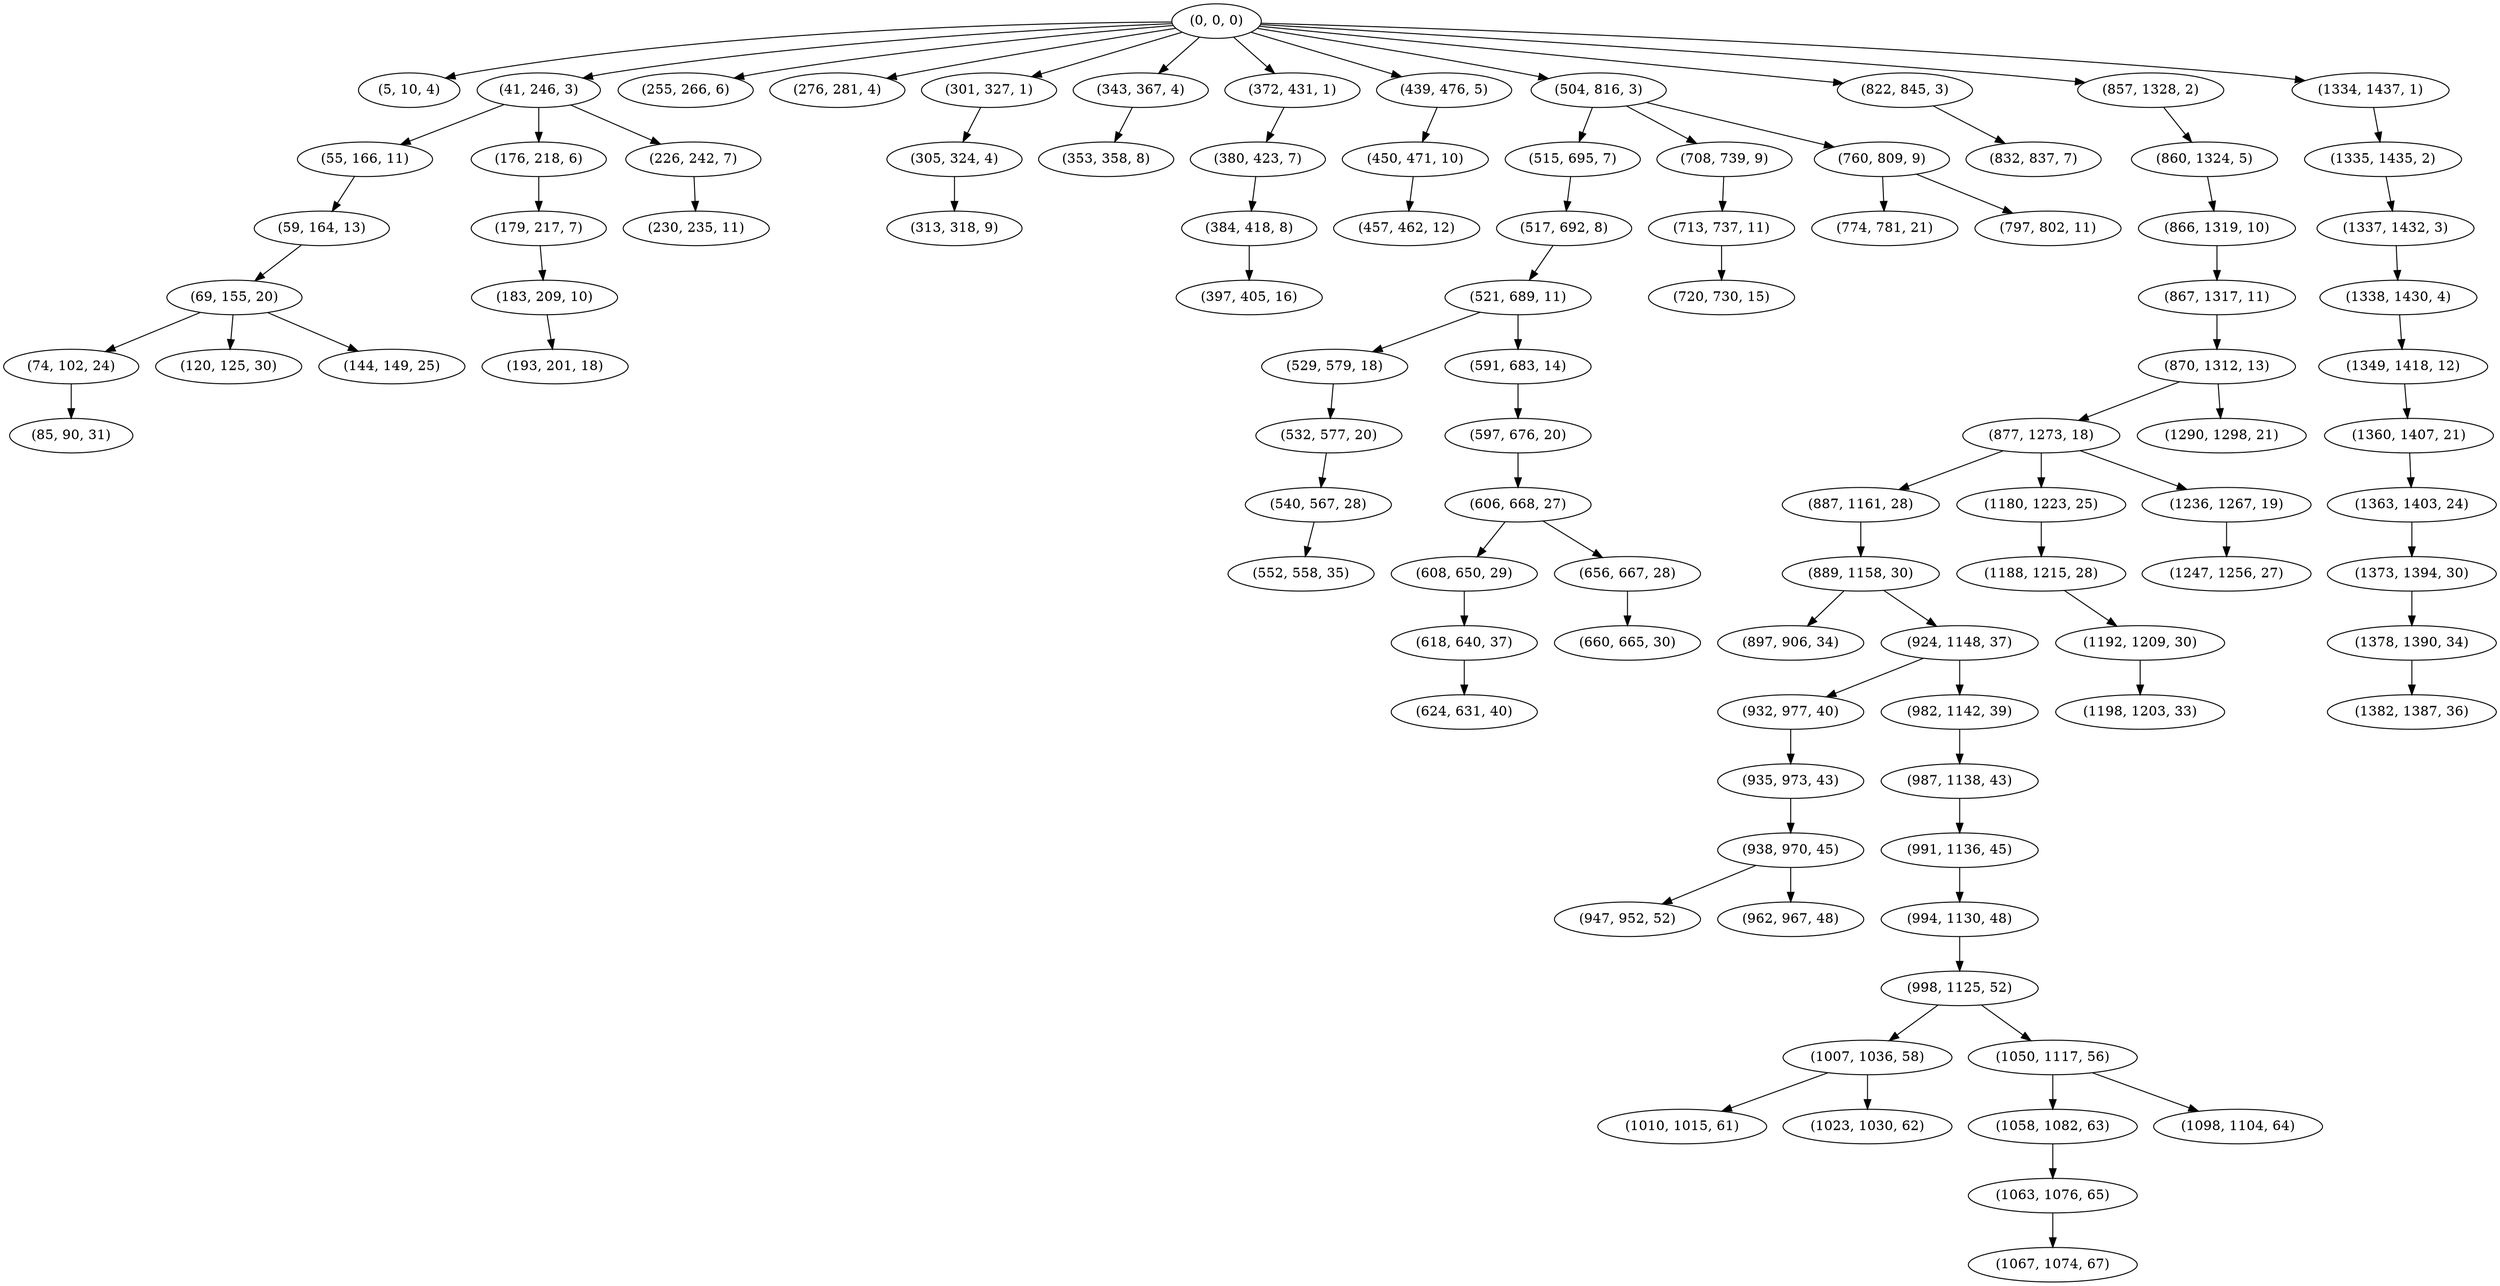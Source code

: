 digraph tree {
    "(0, 0, 0)";
    "(5, 10, 4)";
    "(41, 246, 3)";
    "(55, 166, 11)";
    "(59, 164, 13)";
    "(69, 155, 20)";
    "(74, 102, 24)";
    "(85, 90, 31)";
    "(120, 125, 30)";
    "(144, 149, 25)";
    "(176, 218, 6)";
    "(179, 217, 7)";
    "(183, 209, 10)";
    "(193, 201, 18)";
    "(226, 242, 7)";
    "(230, 235, 11)";
    "(255, 266, 6)";
    "(276, 281, 4)";
    "(301, 327, 1)";
    "(305, 324, 4)";
    "(313, 318, 9)";
    "(343, 367, 4)";
    "(353, 358, 8)";
    "(372, 431, 1)";
    "(380, 423, 7)";
    "(384, 418, 8)";
    "(397, 405, 16)";
    "(439, 476, 5)";
    "(450, 471, 10)";
    "(457, 462, 12)";
    "(504, 816, 3)";
    "(515, 695, 7)";
    "(517, 692, 8)";
    "(521, 689, 11)";
    "(529, 579, 18)";
    "(532, 577, 20)";
    "(540, 567, 28)";
    "(552, 558, 35)";
    "(591, 683, 14)";
    "(597, 676, 20)";
    "(606, 668, 27)";
    "(608, 650, 29)";
    "(618, 640, 37)";
    "(624, 631, 40)";
    "(656, 667, 28)";
    "(660, 665, 30)";
    "(708, 739, 9)";
    "(713, 737, 11)";
    "(720, 730, 15)";
    "(760, 809, 9)";
    "(774, 781, 21)";
    "(797, 802, 11)";
    "(822, 845, 3)";
    "(832, 837, 7)";
    "(857, 1328, 2)";
    "(860, 1324, 5)";
    "(866, 1319, 10)";
    "(867, 1317, 11)";
    "(870, 1312, 13)";
    "(877, 1273, 18)";
    "(887, 1161, 28)";
    "(889, 1158, 30)";
    "(897, 906, 34)";
    "(924, 1148, 37)";
    "(932, 977, 40)";
    "(935, 973, 43)";
    "(938, 970, 45)";
    "(947, 952, 52)";
    "(962, 967, 48)";
    "(982, 1142, 39)";
    "(987, 1138, 43)";
    "(991, 1136, 45)";
    "(994, 1130, 48)";
    "(998, 1125, 52)";
    "(1007, 1036, 58)";
    "(1010, 1015, 61)";
    "(1023, 1030, 62)";
    "(1050, 1117, 56)";
    "(1058, 1082, 63)";
    "(1063, 1076, 65)";
    "(1067, 1074, 67)";
    "(1098, 1104, 64)";
    "(1180, 1223, 25)";
    "(1188, 1215, 28)";
    "(1192, 1209, 30)";
    "(1198, 1203, 33)";
    "(1236, 1267, 19)";
    "(1247, 1256, 27)";
    "(1290, 1298, 21)";
    "(1334, 1437, 1)";
    "(1335, 1435, 2)";
    "(1337, 1432, 3)";
    "(1338, 1430, 4)";
    "(1349, 1418, 12)";
    "(1360, 1407, 21)";
    "(1363, 1403, 24)";
    "(1373, 1394, 30)";
    "(1378, 1390, 34)";
    "(1382, 1387, 36)";
    "(0, 0, 0)" -> "(5, 10, 4)";
    "(0, 0, 0)" -> "(41, 246, 3)";
    "(0, 0, 0)" -> "(255, 266, 6)";
    "(0, 0, 0)" -> "(276, 281, 4)";
    "(0, 0, 0)" -> "(301, 327, 1)";
    "(0, 0, 0)" -> "(343, 367, 4)";
    "(0, 0, 0)" -> "(372, 431, 1)";
    "(0, 0, 0)" -> "(439, 476, 5)";
    "(0, 0, 0)" -> "(504, 816, 3)";
    "(0, 0, 0)" -> "(822, 845, 3)";
    "(0, 0, 0)" -> "(857, 1328, 2)";
    "(0, 0, 0)" -> "(1334, 1437, 1)";
    "(41, 246, 3)" -> "(55, 166, 11)";
    "(41, 246, 3)" -> "(176, 218, 6)";
    "(41, 246, 3)" -> "(226, 242, 7)";
    "(55, 166, 11)" -> "(59, 164, 13)";
    "(59, 164, 13)" -> "(69, 155, 20)";
    "(69, 155, 20)" -> "(74, 102, 24)";
    "(69, 155, 20)" -> "(120, 125, 30)";
    "(69, 155, 20)" -> "(144, 149, 25)";
    "(74, 102, 24)" -> "(85, 90, 31)";
    "(176, 218, 6)" -> "(179, 217, 7)";
    "(179, 217, 7)" -> "(183, 209, 10)";
    "(183, 209, 10)" -> "(193, 201, 18)";
    "(226, 242, 7)" -> "(230, 235, 11)";
    "(301, 327, 1)" -> "(305, 324, 4)";
    "(305, 324, 4)" -> "(313, 318, 9)";
    "(343, 367, 4)" -> "(353, 358, 8)";
    "(372, 431, 1)" -> "(380, 423, 7)";
    "(380, 423, 7)" -> "(384, 418, 8)";
    "(384, 418, 8)" -> "(397, 405, 16)";
    "(439, 476, 5)" -> "(450, 471, 10)";
    "(450, 471, 10)" -> "(457, 462, 12)";
    "(504, 816, 3)" -> "(515, 695, 7)";
    "(504, 816, 3)" -> "(708, 739, 9)";
    "(504, 816, 3)" -> "(760, 809, 9)";
    "(515, 695, 7)" -> "(517, 692, 8)";
    "(517, 692, 8)" -> "(521, 689, 11)";
    "(521, 689, 11)" -> "(529, 579, 18)";
    "(521, 689, 11)" -> "(591, 683, 14)";
    "(529, 579, 18)" -> "(532, 577, 20)";
    "(532, 577, 20)" -> "(540, 567, 28)";
    "(540, 567, 28)" -> "(552, 558, 35)";
    "(591, 683, 14)" -> "(597, 676, 20)";
    "(597, 676, 20)" -> "(606, 668, 27)";
    "(606, 668, 27)" -> "(608, 650, 29)";
    "(606, 668, 27)" -> "(656, 667, 28)";
    "(608, 650, 29)" -> "(618, 640, 37)";
    "(618, 640, 37)" -> "(624, 631, 40)";
    "(656, 667, 28)" -> "(660, 665, 30)";
    "(708, 739, 9)" -> "(713, 737, 11)";
    "(713, 737, 11)" -> "(720, 730, 15)";
    "(760, 809, 9)" -> "(774, 781, 21)";
    "(760, 809, 9)" -> "(797, 802, 11)";
    "(822, 845, 3)" -> "(832, 837, 7)";
    "(857, 1328, 2)" -> "(860, 1324, 5)";
    "(860, 1324, 5)" -> "(866, 1319, 10)";
    "(866, 1319, 10)" -> "(867, 1317, 11)";
    "(867, 1317, 11)" -> "(870, 1312, 13)";
    "(870, 1312, 13)" -> "(877, 1273, 18)";
    "(870, 1312, 13)" -> "(1290, 1298, 21)";
    "(877, 1273, 18)" -> "(887, 1161, 28)";
    "(877, 1273, 18)" -> "(1180, 1223, 25)";
    "(877, 1273, 18)" -> "(1236, 1267, 19)";
    "(887, 1161, 28)" -> "(889, 1158, 30)";
    "(889, 1158, 30)" -> "(897, 906, 34)";
    "(889, 1158, 30)" -> "(924, 1148, 37)";
    "(924, 1148, 37)" -> "(932, 977, 40)";
    "(924, 1148, 37)" -> "(982, 1142, 39)";
    "(932, 977, 40)" -> "(935, 973, 43)";
    "(935, 973, 43)" -> "(938, 970, 45)";
    "(938, 970, 45)" -> "(947, 952, 52)";
    "(938, 970, 45)" -> "(962, 967, 48)";
    "(982, 1142, 39)" -> "(987, 1138, 43)";
    "(987, 1138, 43)" -> "(991, 1136, 45)";
    "(991, 1136, 45)" -> "(994, 1130, 48)";
    "(994, 1130, 48)" -> "(998, 1125, 52)";
    "(998, 1125, 52)" -> "(1007, 1036, 58)";
    "(998, 1125, 52)" -> "(1050, 1117, 56)";
    "(1007, 1036, 58)" -> "(1010, 1015, 61)";
    "(1007, 1036, 58)" -> "(1023, 1030, 62)";
    "(1050, 1117, 56)" -> "(1058, 1082, 63)";
    "(1050, 1117, 56)" -> "(1098, 1104, 64)";
    "(1058, 1082, 63)" -> "(1063, 1076, 65)";
    "(1063, 1076, 65)" -> "(1067, 1074, 67)";
    "(1180, 1223, 25)" -> "(1188, 1215, 28)";
    "(1188, 1215, 28)" -> "(1192, 1209, 30)";
    "(1192, 1209, 30)" -> "(1198, 1203, 33)";
    "(1236, 1267, 19)" -> "(1247, 1256, 27)";
    "(1334, 1437, 1)" -> "(1335, 1435, 2)";
    "(1335, 1435, 2)" -> "(1337, 1432, 3)";
    "(1337, 1432, 3)" -> "(1338, 1430, 4)";
    "(1338, 1430, 4)" -> "(1349, 1418, 12)";
    "(1349, 1418, 12)" -> "(1360, 1407, 21)";
    "(1360, 1407, 21)" -> "(1363, 1403, 24)";
    "(1363, 1403, 24)" -> "(1373, 1394, 30)";
    "(1373, 1394, 30)" -> "(1378, 1390, 34)";
    "(1378, 1390, 34)" -> "(1382, 1387, 36)";
}
